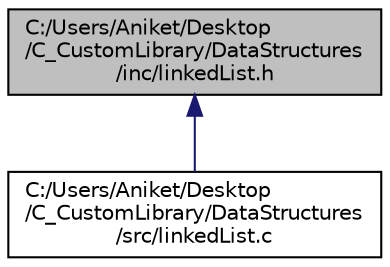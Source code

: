 digraph "C:/Users/Aniket/Desktop/C_CustomLibrary/DataStructures/inc/linkedList.h"
{
  edge [fontname="Helvetica",fontsize="10",labelfontname="Helvetica",labelfontsize="10"];
  node [fontname="Helvetica",fontsize="10",shape=record];
  Node1 [label="C:/Users/Aniket/Desktop\l/C_CustomLibrary/DataStructures\l/inc/linkedList.h",height=0.2,width=0.4,color="black", fillcolor="grey75", style="filled", fontcolor="black"];
  Node1 -> Node2 [dir="back",color="midnightblue",fontsize="10",style="solid",fontname="Helvetica"];
  Node2 [label="C:/Users/Aniket/Desktop\l/C_CustomLibrary/DataStructures\l/src/linkedList.c",height=0.2,width=0.4,color="black", fillcolor="white", style="filled",URL="$linked_list_8c.html"];
}
